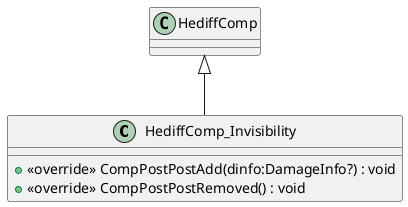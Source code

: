 @startuml
class HediffComp_Invisibility {
    + <<override>> CompPostPostAdd(dinfo:DamageInfo?) : void
    + <<override>> CompPostPostRemoved() : void
}
HediffComp <|-- HediffComp_Invisibility
@enduml
